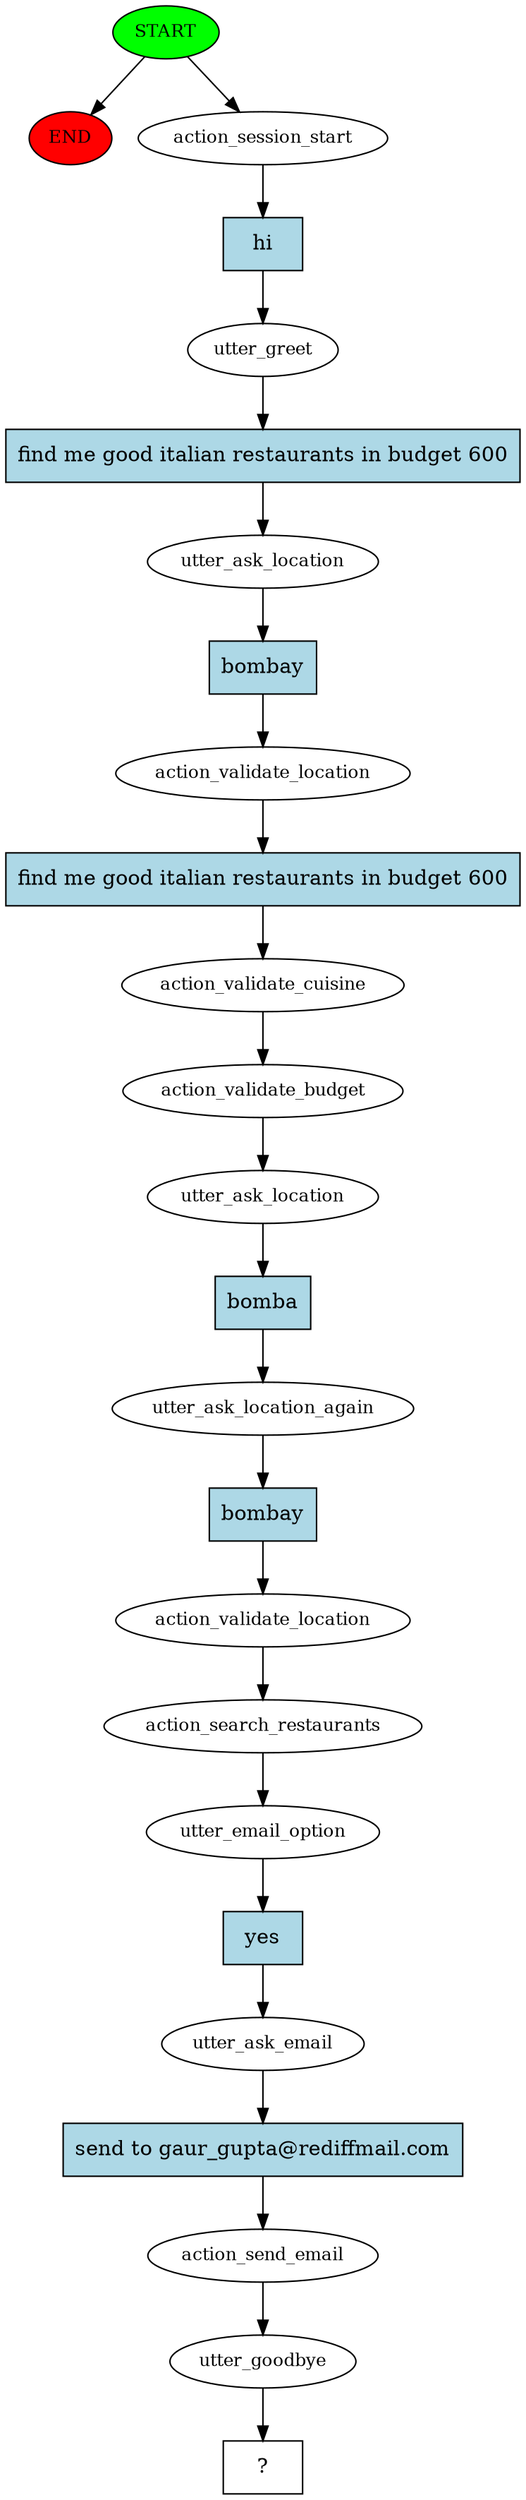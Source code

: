 digraph  {
0 [class="start active", fillcolor=green, fontsize=12, label=START, style=filled];
"-1" [class=end, fillcolor=red, fontsize=12, label=END, style=filled];
1 [class=active, fontsize=12, label=action_session_start];
2 [class=active, fontsize=12, label=utter_greet];
3 [class=active, fontsize=12, label=utter_ask_location];
4 [class=active, fontsize=12, label=action_validate_location];
5 [class=active, fontsize=12, label=action_validate_cuisine];
6 [class=active, fontsize=12, label=action_validate_budget];
7 [class=active, fontsize=12, label=utter_ask_location];
8 [class=active, fontsize=12, label=utter_ask_location_again];
9 [class=active, fontsize=12, label=action_validate_location];
10 [class=active, fontsize=12, label=action_search_restaurants];
11 [class=active, fontsize=12, label=utter_email_option];
12 [class=active, fontsize=12, label=utter_ask_email];
13 [class=active, fontsize=12, label=action_send_email];
14 [class=active, fontsize=12, label=utter_goodbye];
15 [class="intent dashed active", label="  ?  ", shape=rect];
16 [class="intent active", fillcolor=lightblue, label=hi, shape=rect, style=filled];
17 [class="intent active", fillcolor=lightblue, label="find me good italian restaurants in budget 600", shape=rect, style=filled];
18 [class="intent active", fillcolor=lightblue, label=bombay, shape=rect, style=filled];
19 [class="intent active", fillcolor=lightblue, label="find me good italian restaurants in budget 600", shape=rect, style=filled];
20 [class="intent active", fillcolor=lightblue, label=bomba, shape=rect, style=filled];
21 [class="intent active", fillcolor=lightblue, label=bombay, shape=rect, style=filled];
22 [class="intent active", fillcolor=lightblue, label=yes, shape=rect, style=filled];
23 [class="intent active", fillcolor=lightblue, label="send to gaur_gupta@rediffmail.com", shape=rect, style=filled];
0 -> "-1"  [class="", key=NONE, label=""];
0 -> 1  [class=active, key=NONE, label=""];
1 -> 16  [class=active, key=0];
2 -> 17  [class=active, key=0];
3 -> 18  [class=active, key=0];
4 -> 19  [class=active, key=0];
5 -> 6  [class=active, key=NONE, label=""];
6 -> 7  [class=active, key=NONE, label=""];
7 -> 20  [class=active, key=0];
8 -> 21  [class=active, key=0];
9 -> 10  [class=active, key=NONE, label=""];
10 -> 11  [class=active, key=NONE, label=""];
11 -> 22  [class=active, key=0];
12 -> 23  [class=active, key=0];
13 -> 14  [class=active, key=NONE, label=""];
14 -> 15  [class=active, key=NONE, label=""];
16 -> 2  [class=active, key=0];
17 -> 3  [class=active, key=0];
18 -> 4  [class=active, key=0];
19 -> 5  [class=active, key=0];
20 -> 8  [class=active, key=0];
21 -> 9  [class=active, key=0];
22 -> 12  [class=active, key=0];
23 -> 13  [class=active, key=0];
}
